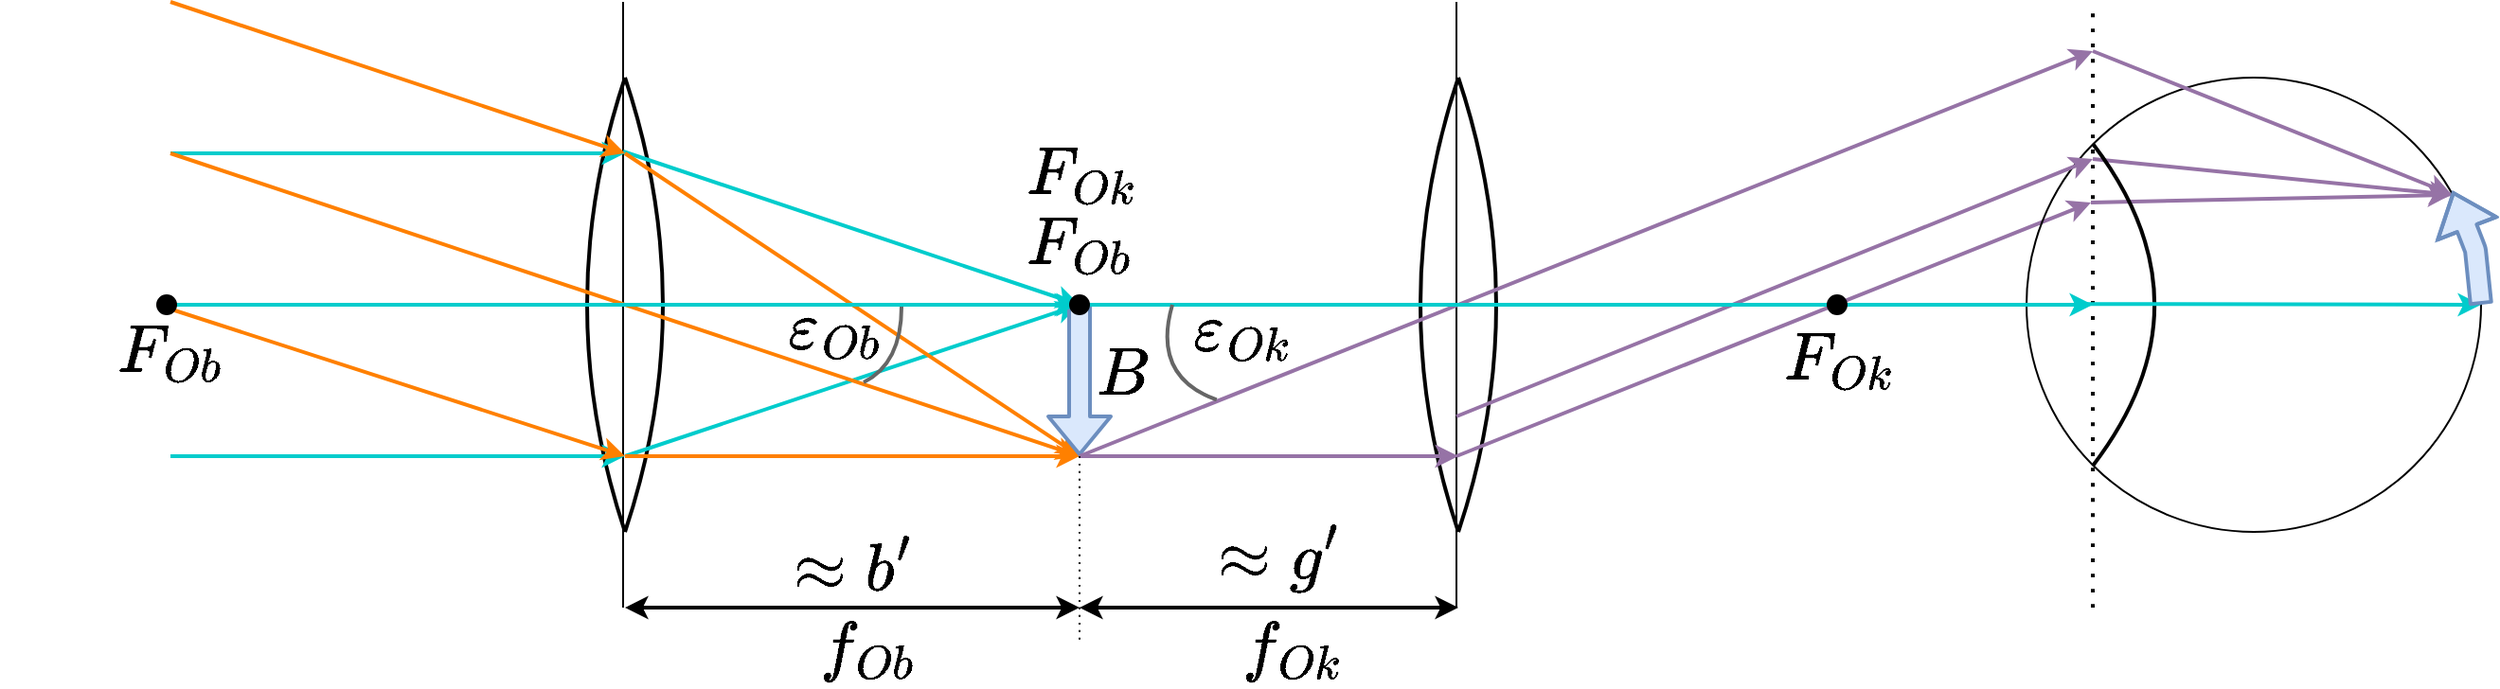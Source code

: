 <mxfile version="17.2.4" type="device"><diagram id="1zFR_0q42rnjcKBWq105" name="Seite-1"><mxGraphModel dx="1797" dy="647" grid="1" gridSize="10" guides="1" tooltips="1" connect="1" arrows="1" fold="1" page="1" pageScale="1" pageWidth="827" pageHeight="1169" math="1" shadow="0"><root><mxCell id="0"/><mxCell id="1" parent="0"/><mxCell id="xLxgYmCIAqxQTIOwv09O-63" value="$$\varepsilon_{Ob}$$" style="text;html=1;resizable=0;autosize=1;align=center;verticalAlign=middle;points=[];fillColor=none;strokeColor=none;rounded=0;fontSize=30;" vertex="1" parent="1"><mxGeometry x="280" y="393" width="300" height="40" as="geometry"/></mxCell><mxCell id="xLxgYmCIAqxQTIOwv09O-1" value="" style="endArrow=none;html=1;rounded=0;startArrow=none;entryX=0;entryY=0.5;entryDx=0;entryDy=0;" edge="1" parent="1" source="xLxgYmCIAqxQTIOwv09O-26" target="xLxgYmCIAqxQTIOwv09O-29"><mxGeometry width="50" height="50" relative="1" as="geometry"><mxPoint x="-200" y="400" as="sourcePoint"/><mxPoint x="1080" y="400" as="targetPoint"/></mxGeometry></mxCell><mxCell id="xLxgYmCIAqxQTIOwv09O-2" value="" style="endArrow=none;html=1;curved=1;strokeWidth=2;" edge="1" parent="1"><mxGeometry width="50" height="50" relative="1" as="geometry"><mxPoint x="320" y="520" as="sourcePoint"/><mxPoint x="320" y="280" as="targetPoint"/><Array as="points"><mxPoint x="280" y="400"/></Array></mxGeometry></mxCell><mxCell id="xLxgYmCIAqxQTIOwv09O-3" value="" style="endArrow=none;html=1;curved=1;strokeWidth=2;" edge="1" parent="1"><mxGeometry width="50" height="50" relative="1" as="geometry"><mxPoint x="320" y="520" as="sourcePoint"/><mxPoint x="320" y="280" as="targetPoint"/><Array as="points"><mxPoint x="360" y="400"/></Array></mxGeometry></mxCell><mxCell id="xLxgYmCIAqxQTIOwv09O-4" value="" style="endArrow=none;html=1;strokeWidth=1;curved=1;" edge="1" parent="1"><mxGeometry width="50" height="50" relative="1" as="geometry"><mxPoint x="319" y="560" as="sourcePoint"/><mxPoint x="319" y="240" as="targetPoint"/></mxGeometry></mxCell><mxCell id="xLxgYmCIAqxQTIOwv09O-5" value="" style="endArrow=none;html=1;curved=1;strokeWidth=2;" edge="1" parent="1"><mxGeometry width="50" height="50" relative="1" as="geometry"><mxPoint x="760" y="520" as="sourcePoint"/><mxPoint x="760" y="280" as="targetPoint"/><Array as="points"><mxPoint x="720" y="400"/></Array></mxGeometry></mxCell><mxCell id="xLxgYmCIAqxQTIOwv09O-6" value="" style="endArrow=none;html=1;curved=1;strokeWidth=2;" edge="1" parent="1"><mxGeometry width="50" height="50" relative="1" as="geometry"><mxPoint x="760" y="520" as="sourcePoint"/><mxPoint x="760" y="280" as="targetPoint"/><Array as="points"><mxPoint x="800" y="400"/></Array></mxGeometry></mxCell><mxCell id="xLxgYmCIAqxQTIOwv09O-7" value="" style="endArrow=none;html=1;strokeWidth=1;curved=1;" edge="1" parent="1"><mxGeometry width="50" height="50" relative="1" as="geometry"><mxPoint x="759" y="560" as="sourcePoint"/><mxPoint x="759" y="240" as="targetPoint"/></mxGeometry></mxCell><mxCell id="xLxgYmCIAqxQTIOwv09O-13" value="" style="endArrow=classic;html=1;strokeWidth=2;curved=1;strokeColor=#00CCCC;startArrow=none;" edge="1" parent="1" source="xLxgYmCIAqxQTIOwv09O-24"><mxGeometry width="50" height="50" relative="1" as="geometry"><mxPoint x="-80" y="400" as="sourcePoint"/><mxPoint x="560" y="400" as="targetPoint"/></mxGeometry></mxCell><mxCell id="xLxgYmCIAqxQTIOwv09O-14" value="" style="endArrow=classic;html=1;strokeWidth=2;curved=1;strokeColor=#00CCCC;" edge="1" parent="1"><mxGeometry width="50" height="50" relative="1" as="geometry"><mxPoint x="80" y="320" as="sourcePoint"/><mxPoint x="320" y="320" as="targetPoint"/></mxGeometry></mxCell><mxCell id="xLxgYmCIAqxQTIOwv09O-15" value="" style="endArrow=classic;html=1;strokeWidth=2;curved=1;strokeColor=#00CCCC;" edge="1" parent="1"><mxGeometry width="50" height="50" relative="1" as="geometry"><mxPoint x="80" y="480" as="sourcePoint"/><mxPoint x="320" y="480" as="targetPoint"/></mxGeometry></mxCell><mxCell id="xLxgYmCIAqxQTIOwv09O-16" value="" style="endArrow=classic;html=1;strokeWidth=2;curved=1;strokeColor=#00CCCC;" edge="1" parent="1"><mxGeometry width="50" height="50" relative="1" as="geometry"><mxPoint x="320" y="480" as="sourcePoint"/><mxPoint x="560" y="400" as="targetPoint"/></mxGeometry></mxCell><mxCell id="xLxgYmCIAqxQTIOwv09O-17" value="" style="endArrow=classic;html=1;strokeWidth=2;curved=1;strokeColor=#00CCCC;" edge="1" parent="1"><mxGeometry width="50" height="50" relative="1" as="geometry"><mxPoint x="319" y="319" as="sourcePoint"/><mxPoint x="560" y="400" as="targetPoint"/></mxGeometry></mxCell><mxCell id="xLxgYmCIAqxQTIOwv09O-8" value="" style="endArrow=classic;html=1;strokeWidth=2;curved=1;strokeColor=#FF8000;" edge="1" parent="1"><mxGeometry width="50" height="50" relative="1" as="geometry"><mxPoint x="80" y="320" as="sourcePoint"/><mxPoint x="560" y="480" as="targetPoint"/></mxGeometry></mxCell><mxCell id="xLxgYmCIAqxQTIOwv09O-9" value="" style="endArrow=classic;html=1;strokeWidth=2;curved=1;strokeColor=#FF8000;" edge="1" parent="1"><mxGeometry width="50" height="50" relative="1" as="geometry"><mxPoint x="80" y="240" as="sourcePoint"/><mxPoint x="320" y="320" as="targetPoint"/></mxGeometry></mxCell><mxCell id="xLxgYmCIAqxQTIOwv09O-10" value="" style="endArrow=classic;html=1;strokeWidth=2;curved=1;strokeColor=#FF8000;exitX=0;exitY=0.5;exitDx=0;exitDy=0;" edge="1" parent="1" source="xLxgYmCIAqxQTIOwv09O-24"><mxGeometry width="50" height="50" relative="1" as="geometry"><mxPoint x="-80" y="420" as="sourcePoint"/><mxPoint x="320" y="480" as="targetPoint"/></mxGeometry></mxCell><mxCell id="xLxgYmCIAqxQTIOwv09O-11" value="" style="endArrow=classic;html=1;strokeWidth=2;curved=1;strokeColor=#FF8000;" edge="1" parent="1"><mxGeometry width="50" height="50" relative="1" as="geometry"><mxPoint x="320" y="480" as="sourcePoint"/><mxPoint x="560" y="480" as="targetPoint"/></mxGeometry></mxCell><mxCell id="xLxgYmCIAqxQTIOwv09O-12" value="" style="endArrow=classic;html=1;strokeWidth=2;curved=1;strokeColor=#FF8000;" edge="1" parent="1"><mxGeometry width="50" height="50" relative="1" as="geometry"><mxPoint x="320" y="320" as="sourcePoint"/><mxPoint x="560" y="480" as="targetPoint"/></mxGeometry></mxCell><mxCell id="xLxgYmCIAqxQTIOwv09O-19" value="" style="shape=flexArrow;endArrow=classic;html=1;strokeColor=#6c8ebf;strokeWidth=2;curved=1;fillColor=#dae8fc;" edge="1" parent="1"><mxGeometry width="50" height="50" relative="1" as="geometry"><mxPoint x="560" y="400" as="sourcePoint"/><mxPoint x="560" y="480" as="targetPoint"/></mxGeometry></mxCell><mxCell id="xLxgYmCIAqxQTIOwv09O-20" value="" style="endArrow=classic;html=1;strokeColor=#9673a6;strokeWidth=2;curved=1;fillColor=#e1d5e7;" edge="1" parent="1"><mxGeometry width="50" height="50" relative="1" as="geometry"><mxPoint x="560" y="480" as="sourcePoint"/><mxPoint x="760" y="480" as="targetPoint"/></mxGeometry></mxCell><mxCell id="xLxgYmCIAqxQTIOwv09O-21" value="" style="endArrow=classic;html=1;strokeColor=#9673a6;strokeWidth=2;curved=1;fillColor=#e1d5e7;" edge="1" parent="1"><mxGeometry width="50" height="50" relative="1" as="geometry"><mxPoint x="560" y="480" as="sourcePoint"/><mxPoint x="1095" y="266" as="targetPoint"/></mxGeometry></mxCell><mxCell id="xLxgYmCIAqxQTIOwv09O-27" value="" style="endArrow=none;html=1;rounded=0;startArrow=none;" edge="1" parent="1" source="xLxgYmCIAqxQTIOwv09O-24" target="xLxgYmCIAqxQTIOwv09O-26"><mxGeometry width="50" height="50" relative="1" as="geometry"><mxPoint x="-80" y="400" as="sourcePoint"/><mxPoint x="1080" y="400" as="targetPoint"/></mxGeometry></mxCell><mxCell id="xLxgYmCIAqxQTIOwv09O-28" value="" style="endArrow=classic;html=1;strokeColor=#9673a6;strokeWidth=2;curved=1;fillColor=#e1d5e7;" edge="1" parent="1"><mxGeometry width="50" height="50" relative="1" as="geometry"><mxPoint x="759" y="480" as="sourcePoint"/><mxPoint x="1094" y="346" as="targetPoint"/></mxGeometry></mxCell><mxCell id="xLxgYmCIAqxQTIOwv09O-29" value="" style="ellipse;whiteSpace=wrap;html=1;aspect=fixed;fillColor=none;strokeWidth=1;" vertex="1" parent="1"><mxGeometry x="1060" y="280" width="240" height="240" as="geometry"/></mxCell><mxCell id="xLxgYmCIAqxQTIOwv09O-30" value="" style="endArrow=classic;html=1;strokeColor=#9673a6;strokeWidth=2;curved=1;fillColor=#e1d5e7;" edge="1" parent="1"><mxGeometry width="50" height="50" relative="1" as="geometry"><mxPoint x="759" y="459" as="sourcePoint"/><mxPoint x="1095" y="323" as="targetPoint"/></mxGeometry></mxCell><mxCell id="xLxgYmCIAqxQTIOwv09O-31" value="" style="endArrow=classic;html=1;strokeColor=#9673a6;strokeWidth=2;curved=1;fillColor=#e1d5e7;" edge="1" parent="1"><mxGeometry width="50" height="50" relative="1" as="geometry"><mxPoint x="1095" y="323" as="sourcePoint"/><mxPoint x="1285" y="342" as="targetPoint"/></mxGeometry></mxCell><mxCell id="xLxgYmCIAqxQTIOwv09O-32" value="" style="endArrow=classic;html=1;strokeColor=#9673a6;strokeWidth=2;curved=1;fillColor=#e1d5e7;" edge="1" parent="1"><mxGeometry width="50" height="50" relative="1" as="geometry"><mxPoint x="1094" y="346" as="sourcePoint"/><mxPoint x="1284" y="342" as="targetPoint"/></mxGeometry></mxCell><mxCell id="xLxgYmCIAqxQTIOwv09O-34" value="" style="endArrow=classic;html=1;strokeWidth=2;curved=1;strokeColor=#00CCCC;" edge="1" parent="1"><mxGeometry width="50" height="50" relative="1" as="geometry"><mxPoint x="560" y="400" as="sourcePoint"/><mxPoint x="1095" y="400" as="targetPoint"/></mxGeometry></mxCell><mxCell id="xLxgYmCIAqxQTIOwv09O-26" value="" style="ellipse;whiteSpace=wrap;html=1;aspect=fixed;fillColor=#000000;" vertex="1" parent="1"><mxGeometry x="955" y="395" width="10" height="10" as="geometry"/></mxCell><mxCell id="xLxgYmCIAqxQTIOwv09O-35" value="" style="endArrow=none;html=1;strokeColor=#000000;strokeWidth=2;curved=1;entryX=0;entryY=0;entryDx=0;entryDy=0;exitX=0;exitY=1;exitDx=0;exitDy=0;" edge="1" parent="1" source="xLxgYmCIAqxQTIOwv09O-29" target="xLxgYmCIAqxQTIOwv09O-29"><mxGeometry width="50" height="50" relative="1" as="geometry"><mxPoint x="1090" y="420" as="sourcePoint"/><mxPoint x="1140" y="370" as="targetPoint"/><Array as="points"><mxPoint x="1160" y="400"/></Array></mxGeometry></mxCell><mxCell id="xLxgYmCIAqxQTIOwv09O-36" value="" style="endArrow=none;dashed=1;html=1;dashPattern=1 3;strokeWidth=2;curved=1;" edge="1" parent="1"><mxGeometry width="50" height="50" relative="1" as="geometry"><mxPoint x="1095" y="560" as="sourcePoint"/><mxPoint x="1095" y="240" as="targetPoint"/></mxGeometry></mxCell><mxCell id="xLxgYmCIAqxQTIOwv09O-37" value="" style="endArrow=classic;html=1;strokeColor=#9673a6;strokeWidth=2;curved=1;fillColor=#e1d5e7;entryX=0.935;entryY=0.257;entryDx=0;entryDy=0;entryPerimeter=0;" edge="1" parent="1" target="xLxgYmCIAqxQTIOwv09O-29"><mxGeometry width="50" height="50" relative="1" as="geometry"><mxPoint x="1095" y="266.0" as="sourcePoint"/><mxPoint x="1285" y="284" as="targetPoint"/></mxGeometry></mxCell><mxCell id="xLxgYmCIAqxQTIOwv09O-44" value="" style="endArrow=classic;html=1;strokeWidth=2;curved=1;strokeColor=#00CCCC;" edge="1" parent="1"><mxGeometry width="50" height="50" relative="1" as="geometry"><mxPoint x="1090" y="399.6" as="sourcePoint"/><mxPoint x="1300" y="400" as="targetPoint"/></mxGeometry></mxCell><mxCell id="xLxgYmCIAqxQTIOwv09O-45" value="" style="endArrow=classic;html=1;strokeWidth=2;curved=1;strokeColor=#00CCCC;exitX=0;exitY=0.5;exitDx=0;exitDy=0;" edge="1" parent="1" source="xLxgYmCIAqxQTIOwv09O-24"><mxGeometry width="50" height="50" relative="1" as="geometry"><mxPoint x="40" y="400" as="sourcePoint"/><mxPoint x="559" y="400" as="targetPoint"/></mxGeometry></mxCell><mxCell id="xLxgYmCIAqxQTIOwv09O-22" value="" style="ellipse;whiteSpace=wrap;html=1;aspect=fixed;fillColor=#000000;" vertex="1" parent="1"><mxGeometry x="555" y="395" width="10" height="10" as="geometry"/></mxCell><mxCell id="xLxgYmCIAqxQTIOwv09O-46" value="" style="shape=flexArrow;endArrow=classic;html=1;strokeColor=#6c8ebf;strokeWidth=2;curved=1;fillColor=#dae8fc;" edge="1" parent="1"><mxGeometry width="50" height="50" relative="1" as="geometry"><mxPoint x="1300" y="400" as="sourcePoint"/><mxPoint x="1285" y="340" as="targetPoint"/><Array as="points"><mxPoint x="1297" y="371"/></Array></mxGeometry></mxCell><mxCell id="xLxgYmCIAqxQTIOwv09O-47" value="$$F_{Ob}$$" style="text;html=1;resizable=0;autosize=1;align=center;verticalAlign=middle;points=[];fillColor=none;strokeColor=none;rounded=0;fontSize=30;" vertex="1" parent="1"><mxGeometry x="-10" y="405" width="180" height="40" as="geometry"/></mxCell><mxCell id="xLxgYmCIAqxQTIOwv09O-48" value="$$F_{Ob}$$" style="text;html=1;resizable=0;autosize=1;align=center;verticalAlign=middle;points=[];fillColor=none;strokeColor=none;rounded=0;fontSize=30;" vertex="1" parent="1"><mxGeometry x="470" y="348" width="180" height="40" as="geometry"/></mxCell><mxCell id="xLxgYmCIAqxQTIOwv09O-49" value="$$F_{Ok}$$" style="text;html=1;resizable=0;autosize=1;align=center;verticalAlign=middle;points=[];fillColor=none;strokeColor=none;rounded=0;fontSize=30;" vertex="1" parent="1"><mxGeometry x="471" y="311" width="180" height="40" as="geometry"/></mxCell><mxCell id="xLxgYmCIAqxQTIOwv09O-50" value="$$F_{Ok}$$" style="text;html=1;resizable=0;autosize=1;align=center;verticalAlign=middle;points=[];fillColor=none;strokeColor=none;rounded=0;fontSize=30;" vertex="1" parent="1"><mxGeometry x="871" y="409" width="180" height="40" as="geometry"/></mxCell><mxCell id="xLxgYmCIAqxQTIOwv09O-24" value="" style="ellipse;whiteSpace=wrap;html=1;aspect=fixed;fillColor=#000000;" vertex="1" parent="1"><mxGeometry x="73" y="395" width="10" height="10" as="geometry"/></mxCell><mxCell id="xLxgYmCIAqxQTIOwv09O-52" value="$$B$$" style="text;html=1;resizable=0;autosize=1;align=center;verticalAlign=middle;points=[];fillColor=none;strokeColor=none;rounded=0;fontSize=30;" vertex="1" parent="1"><mxGeometry x="532" y="417" width="100" height="40" as="geometry"/></mxCell><mxCell id="xLxgYmCIAqxQTIOwv09O-55" value="" style="endArrow=classic;startArrow=classic;html=1;fontSize=30;strokeColor=#000000;strokeWidth=2;curved=1;" edge="1" parent="1"><mxGeometry width="50" height="50" relative="1" as="geometry"><mxPoint x="320" y="560" as="sourcePoint"/><mxPoint x="560" y="560" as="targetPoint"/></mxGeometry></mxCell><mxCell id="xLxgYmCIAqxQTIOwv09O-56" value="" style="endArrow=classic;startArrow=classic;html=1;fontSize=30;strokeColor=#000000;strokeWidth=2;curved=1;" edge="1" parent="1"><mxGeometry width="50" height="50" relative="1" as="geometry"><mxPoint x="560" y="560" as="sourcePoint"/><mxPoint x="760" y="560" as="targetPoint"/></mxGeometry></mxCell><mxCell id="xLxgYmCIAqxQTIOwv09O-57" value="" style="endArrow=none;dashed=1;html=1;dashPattern=1 3;strokeWidth=1;fontSize=30;curved=1;" edge="1" parent="1"><mxGeometry width="50" height="50" relative="1" as="geometry"><mxPoint x="560" y="480" as="sourcePoint"/><mxPoint x="560" y="580" as="targetPoint"/></mxGeometry></mxCell><mxCell id="xLxgYmCIAqxQTIOwv09O-58" value="$$\approx b^\prime$$" style="text;html=1;resizable=0;autosize=1;align=center;verticalAlign=middle;points=[];fillColor=none;strokeColor=none;rounded=0;fontSize=30;" vertex="1" parent="1"><mxGeometry x="290" y="520" width="300" height="40" as="geometry"/></mxCell><mxCell id="xLxgYmCIAqxQTIOwv09O-59" value="$$\approx g^\prime$$" style="text;html=1;resizable=0;autosize=1;align=center;verticalAlign=middle;points=[];fillColor=none;strokeColor=none;rounded=0;fontSize=30;" vertex="1" parent="1"><mxGeometry x="515" y="514" width="300" height="40" as="geometry"/></mxCell><mxCell id="xLxgYmCIAqxQTIOwv09O-60" value="$$f_{Ok}$$" style="text;html=1;resizable=0;autosize=1;align=center;verticalAlign=middle;points=[];fillColor=none;strokeColor=none;rounded=0;fontSize=30;" vertex="1" parent="1"><mxGeometry x="587" y="562" width="170" height="40" as="geometry"/></mxCell><mxCell id="xLxgYmCIAqxQTIOwv09O-61" value="$$f_{Ob}$$" style="text;html=1;resizable=0;autosize=1;align=center;verticalAlign=middle;points=[];fillColor=none;strokeColor=none;rounded=0;fontSize=30;" vertex="1" parent="1"><mxGeometry x="363" y="562" width="170" height="40" as="geometry"/></mxCell><mxCell id="xLxgYmCIAqxQTIOwv09O-62" value="" style="endArrow=none;html=1;fontSize=30;strokeColor=#666666;strokeWidth=2;curved=1;fillColor=#f5f5f5;" edge="1" parent="1"><mxGeometry width="50" height="50" relative="1" as="geometry"><mxPoint x="446" y="441" as="sourcePoint"/><mxPoint x="466" y="401" as="targetPoint"/><Array as="points"><mxPoint x="466" y="431"/></Array></mxGeometry></mxCell><mxCell id="xLxgYmCIAqxQTIOwv09O-64" value="$$\varepsilon_{Ok}$$" style="text;html=1;resizable=0;autosize=1;align=center;verticalAlign=middle;points=[];fillColor=none;strokeColor=none;rounded=0;fontSize=30;" vertex="1" parent="1"><mxGeometry x="496" y="394" width="300" height="40" as="geometry"/></mxCell><mxCell id="xLxgYmCIAqxQTIOwv09O-65" value="" style="endArrow=none;html=1;fontSize=30;strokeColor=#666666;strokeWidth=2;curved=1;fillColor=#f5f5f5;entryX=1.024;entryY=0.805;entryDx=0;entryDy=0;entryPerimeter=0;" edge="1" parent="1"><mxGeometry width="50" height="50" relative="1" as="geometry"><mxPoint x="609" y="400" as="sourcePoint"/><mxPoint x="632.4" y="450.2" as="targetPoint"/><Array as="points"><mxPoint x="598" y="438"/></Array></mxGeometry></mxCell></root></mxGraphModel></diagram></mxfile>